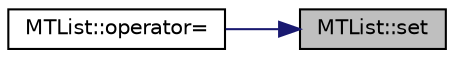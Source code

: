 digraph "MTList::set"
{
 // LATEX_PDF_SIZE
  edge [fontname="Helvetica",fontsize="10",labelfontname="Helvetica",labelfontsize="10"];
  node [fontname="Helvetica",fontsize="10",shape=record];
  rankdir="RL";
  Node1 [label="MTList::set",height=0.2,width=0.4,color="black", fillcolor="grey75", style="filled", fontcolor="black",tooltip=" "];
  Node1 -> Node2 [dir="back",color="midnightblue",fontsize="10",style="solid",fontname="Helvetica"];
  Node2 [label="MTList::operator=",height=0.2,width=0.4,color="black", fillcolor="white", style="filled",URL="$class_m_t_list.html#a630483806e54c4890f142c5379b53693",tooltip=" "];
}

